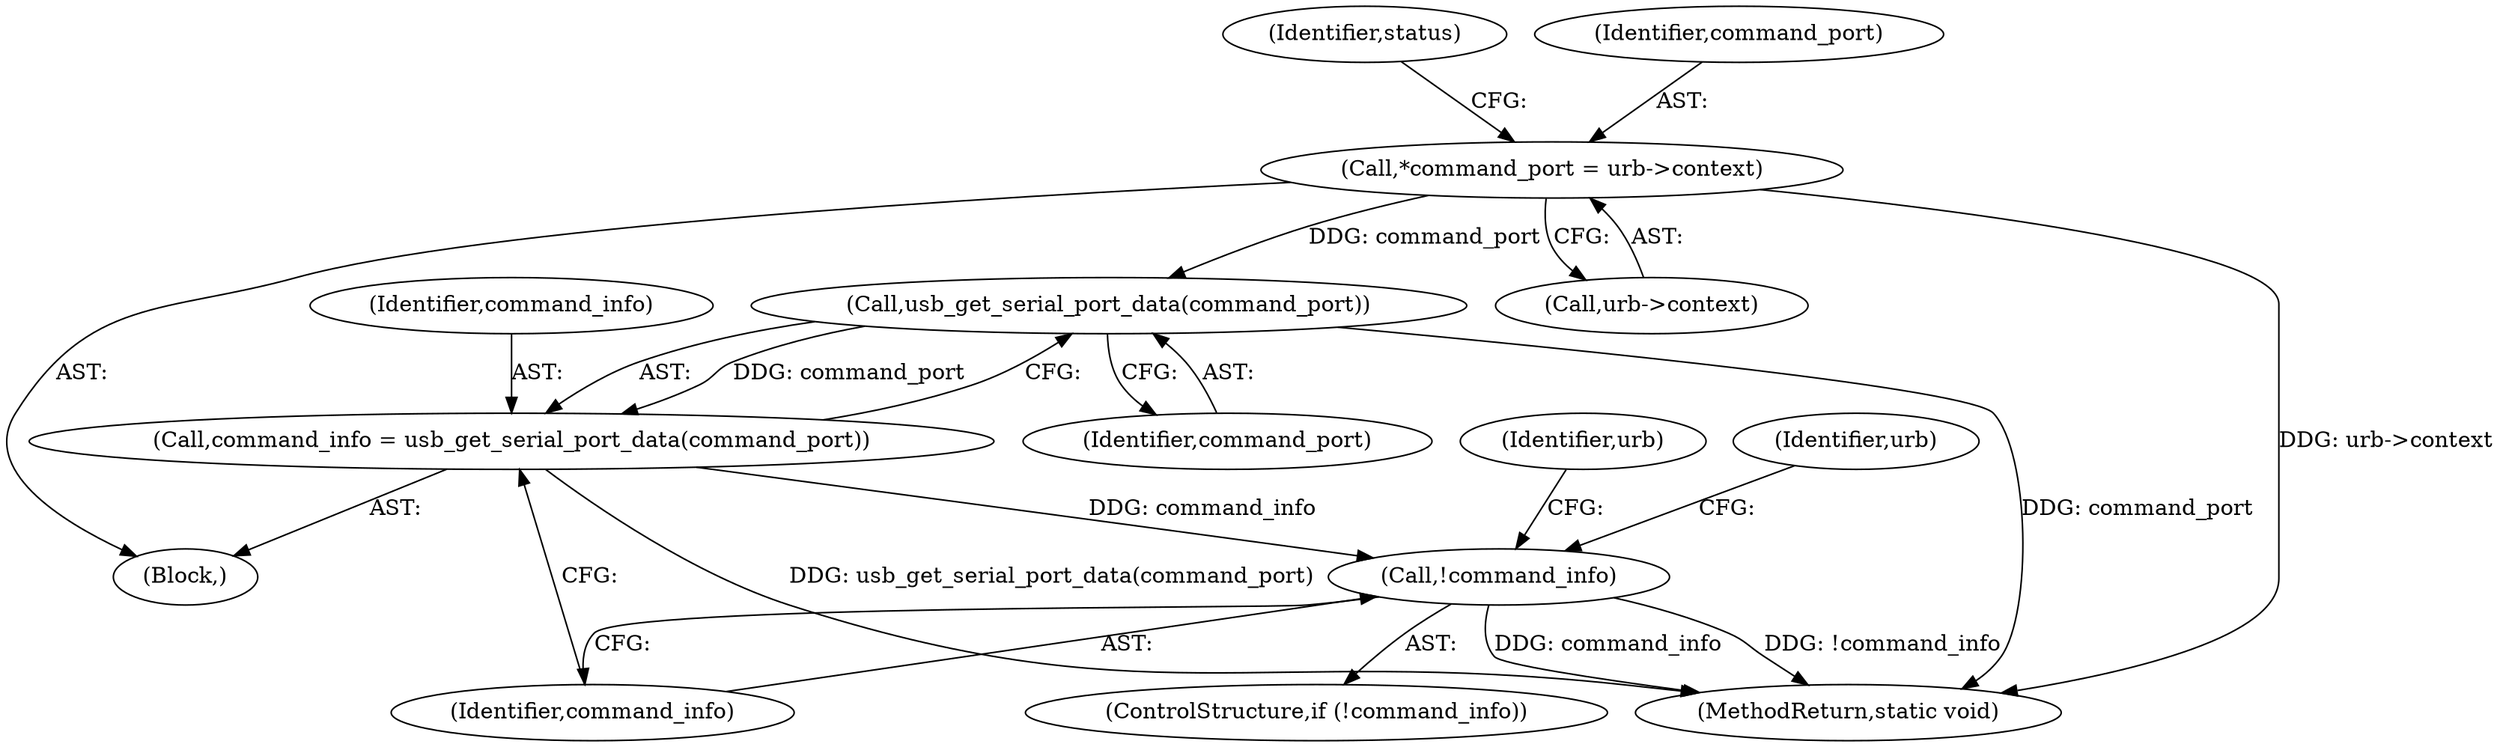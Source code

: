 digraph "0_linux_6817ae225cd650fb1c3295d769298c38b1eba818@pointer" {
"1000106" [label="(Call,*command_port = urb->context)"];
"1000127" [label="(Call,usb_get_serial_port_data(command_port))"];
"1000125" [label="(Call,command_info = usb_get_serial_port_data(command_port))"];
"1000130" [label="(Call,!command_info)"];
"1000128" [label="(Identifier,command_port)"];
"1000114" [label="(Identifier,status)"];
"1000106" [label="(Call,*command_port = urb->context)"];
"1000125" [label="(Call,command_info = usb_get_serial_port_data(command_port))"];
"1000104" [label="(Block,)"];
"1000131" [label="(Identifier,command_info)"];
"1000108" [label="(Call,urb->context)"];
"1000107" [label="(Identifier,command_port)"];
"1000130" [label="(Call,!command_info)"];
"1000126" [label="(Identifier,command_info)"];
"1000129" [label="(ControlStructure,if (!command_info))"];
"1000321" [label="(MethodReturn,static void)"];
"1000137" [label="(Identifier,urb)"];
"1000127" [label="(Call,usb_get_serial_port_data(command_port))"];
"1000146" [label="(Identifier,urb)"];
"1000106" -> "1000104"  [label="AST: "];
"1000106" -> "1000108"  [label="CFG: "];
"1000107" -> "1000106"  [label="AST: "];
"1000108" -> "1000106"  [label="AST: "];
"1000114" -> "1000106"  [label="CFG: "];
"1000106" -> "1000321"  [label="DDG: urb->context"];
"1000106" -> "1000127"  [label="DDG: command_port"];
"1000127" -> "1000125"  [label="AST: "];
"1000127" -> "1000128"  [label="CFG: "];
"1000128" -> "1000127"  [label="AST: "];
"1000125" -> "1000127"  [label="CFG: "];
"1000127" -> "1000321"  [label="DDG: command_port"];
"1000127" -> "1000125"  [label="DDG: command_port"];
"1000125" -> "1000104"  [label="AST: "];
"1000126" -> "1000125"  [label="AST: "];
"1000131" -> "1000125"  [label="CFG: "];
"1000125" -> "1000321"  [label="DDG: usb_get_serial_port_data(command_port)"];
"1000125" -> "1000130"  [label="DDG: command_info"];
"1000130" -> "1000129"  [label="AST: "];
"1000130" -> "1000131"  [label="CFG: "];
"1000131" -> "1000130"  [label="AST: "];
"1000137" -> "1000130"  [label="CFG: "];
"1000146" -> "1000130"  [label="CFG: "];
"1000130" -> "1000321"  [label="DDG: !command_info"];
"1000130" -> "1000321"  [label="DDG: command_info"];
}
